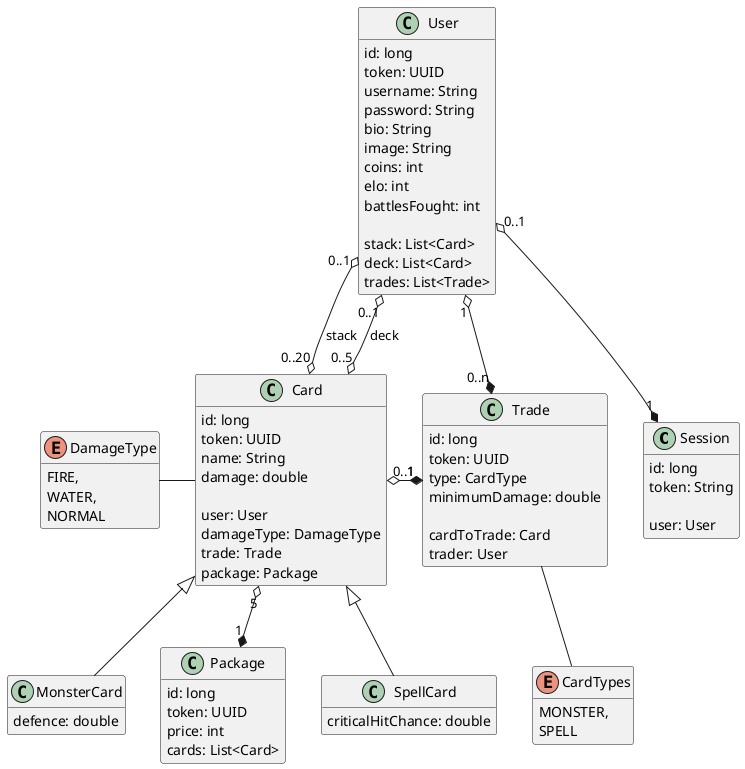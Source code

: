 @startuml
hide methods

class Session {
    id: long
    token: String

    user: User
}

class User {
    id: long
    token: UUID
    username: String
    password: String
    bio: String
    image: String
    coins: int
    elo: int
    battlesFought: int

    stack: List<Card>
    deck: List<Card>
    trades: List<Trade>
}

class Card {
    id: long
    token: UUID
    name: String
    damage: double

    user: User
    damageType: DamageType
    trade: Trade
    package: Package
}

enum DamageType {
    FIRE,
    WATER,
    NORMAL
}

class SpellCard extends Card {
    criticalHitChance: double
}

class MonsterCard extends Card {
    defence: double
}

class Package {
    id: long
    token: UUID
    price: int
    cards: List<Card>
}

class Trade {
    id: long
    token: UUID
    type: CardType
    minimumDamage: double

    cardToTrade: Card
    trader: User
}

enum CardTypes {
    MONSTER,
    SPELL
}

User "0..1" o--o "0..20" Card : stack
User "0..1" o--o "0..5" Card : deck
User "0..1" o--* "1" Session

Card -left- DamageType
Card "0..1" o-right-* "1" Trade
Card "5" o--* "1" Package

Trade -- CardTypes
Trade "0..n" *-up-o "1" User
@enduml